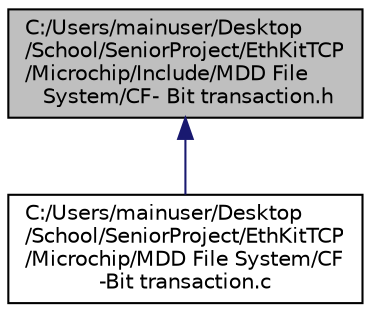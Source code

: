 digraph "C:/Users/mainuser/Desktop/School/SeniorProject/EthKitTCP/Microchip/Include/MDD File System/CF- Bit transaction.h"
{
  edge [fontname="Helvetica",fontsize="10",labelfontname="Helvetica",labelfontsize="10"];
  node [fontname="Helvetica",fontsize="10",shape=record];
  Node1 [label="C:/Users/mainuser/Desktop\l/School/SeniorProject/EthKitTCP\l/Microchip/Include/MDD File\l System/CF- Bit transaction.h",height=0.2,width=0.4,color="black", fillcolor="grey75", style="filled", fontcolor="black"];
  Node1 -> Node2 [dir="back",color="midnightblue",fontsize="10",style="solid",fontname="Helvetica"];
  Node2 [label="C:/Users/mainuser/Desktop\l/School/SeniorProject/EthKitTCP\l/Microchip/MDD File System/CF\l-Bit transaction.c",height=0.2,width=0.4,color="black", fillcolor="white", style="filled",URL="$_c_f-_bit_01transaction_8c.html"];
}
